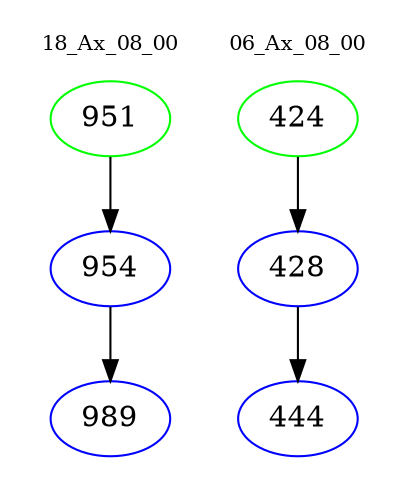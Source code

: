 digraph{
subgraph cluster_0 {
color = white
label = "18_Ax_08_00";
fontsize=10;
T0_951 [label="951", color="green"]
T0_951 -> T0_954 [color="black"]
T0_954 [label="954", color="blue"]
T0_954 -> T0_989 [color="black"]
T0_989 [label="989", color="blue"]
}
subgraph cluster_1 {
color = white
label = "06_Ax_08_00";
fontsize=10;
T1_424 [label="424", color="green"]
T1_424 -> T1_428 [color="black"]
T1_428 [label="428", color="blue"]
T1_428 -> T1_444 [color="black"]
T1_444 [label="444", color="blue"]
}
}
